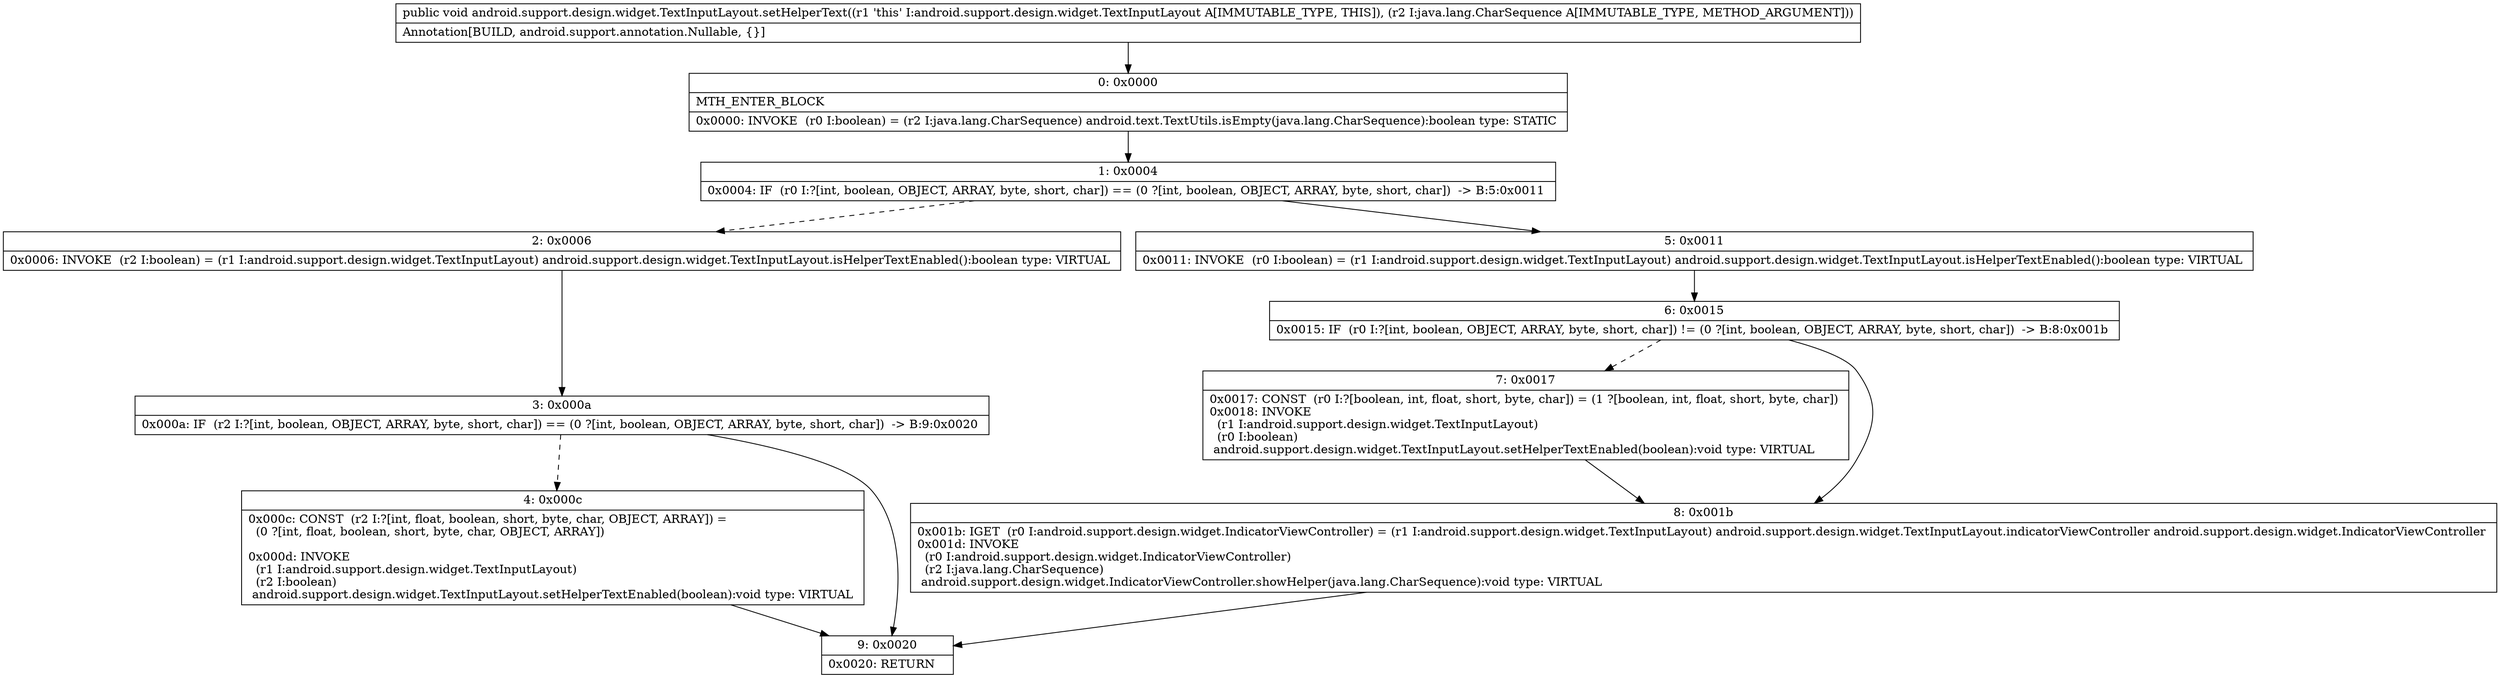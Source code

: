 digraph "CFG forandroid.support.design.widget.TextInputLayout.setHelperText(Ljava\/lang\/CharSequence;)V" {
Node_0 [shape=record,label="{0\:\ 0x0000|MTH_ENTER_BLOCK\l|0x0000: INVOKE  (r0 I:boolean) = (r2 I:java.lang.CharSequence) android.text.TextUtils.isEmpty(java.lang.CharSequence):boolean type: STATIC \l}"];
Node_1 [shape=record,label="{1\:\ 0x0004|0x0004: IF  (r0 I:?[int, boolean, OBJECT, ARRAY, byte, short, char]) == (0 ?[int, boolean, OBJECT, ARRAY, byte, short, char])  \-\> B:5:0x0011 \l}"];
Node_2 [shape=record,label="{2\:\ 0x0006|0x0006: INVOKE  (r2 I:boolean) = (r1 I:android.support.design.widget.TextInputLayout) android.support.design.widget.TextInputLayout.isHelperTextEnabled():boolean type: VIRTUAL \l}"];
Node_3 [shape=record,label="{3\:\ 0x000a|0x000a: IF  (r2 I:?[int, boolean, OBJECT, ARRAY, byte, short, char]) == (0 ?[int, boolean, OBJECT, ARRAY, byte, short, char])  \-\> B:9:0x0020 \l}"];
Node_4 [shape=record,label="{4\:\ 0x000c|0x000c: CONST  (r2 I:?[int, float, boolean, short, byte, char, OBJECT, ARRAY]) = \l  (0 ?[int, float, boolean, short, byte, char, OBJECT, ARRAY])\l \l0x000d: INVOKE  \l  (r1 I:android.support.design.widget.TextInputLayout)\l  (r2 I:boolean)\l android.support.design.widget.TextInputLayout.setHelperTextEnabled(boolean):void type: VIRTUAL \l}"];
Node_5 [shape=record,label="{5\:\ 0x0011|0x0011: INVOKE  (r0 I:boolean) = (r1 I:android.support.design.widget.TextInputLayout) android.support.design.widget.TextInputLayout.isHelperTextEnabled():boolean type: VIRTUAL \l}"];
Node_6 [shape=record,label="{6\:\ 0x0015|0x0015: IF  (r0 I:?[int, boolean, OBJECT, ARRAY, byte, short, char]) != (0 ?[int, boolean, OBJECT, ARRAY, byte, short, char])  \-\> B:8:0x001b \l}"];
Node_7 [shape=record,label="{7\:\ 0x0017|0x0017: CONST  (r0 I:?[boolean, int, float, short, byte, char]) = (1 ?[boolean, int, float, short, byte, char]) \l0x0018: INVOKE  \l  (r1 I:android.support.design.widget.TextInputLayout)\l  (r0 I:boolean)\l android.support.design.widget.TextInputLayout.setHelperTextEnabled(boolean):void type: VIRTUAL \l}"];
Node_8 [shape=record,label="{8\:\ 0x001b|0x001b: IGET  (r0 I:android.support.design.widget.IndicatorViewController) = (r1 I:android.support.design.widget.TextInputLayout) android.support.design.widget.TextInputLayout.indicatorViewController android.support.design.widget.IndicatorViewController \l0x001d: INVOKE  \l  (r0 I:android.support.design.widget.IndicatorViewController)\l  (r2 I:java.lang.CharSequence)\l android.support.design.widget.IndicatorViewController.showHelper(java.lang.CharSequence):void type: VIRTUAL \l}"];
Node_9 [shape=record,label="{9\:\ 0x0020|0x0020: RETURN   \l}"];
MethodNode[shape=record,label="{public void android.support.design.widget.TextInputLayout.setHelperText((r1 'this' I:android.support.design.widget.TextInputLayout A[IMMUTABLE_TYPE, THIS]), (r2 I:java.lang.CharSequence A[IMMUTABLE_TYPE, METHOD_ARGUMENT]))  | Annotation[BUILD, android.support.annotation.Nullable, \{\}]\l}"];
MethodNode -> Node_0;
Node_0 -> Node_1;
Node_1 -> Node_2[style=dashed];
Node_1 -> Node_5;
Node_2 -> Node_3;
Node_3 -> Node_4[style=dashed];
Node_3 -> Node_9;
Node_4 -> Node_9;
Node_5 -> Node_6;
Node_6 -> Node_7[style=dashed];
Node_6 -> Node_8;
Node_7 -> Node_8;
Node_8 -> Node_9;
}

